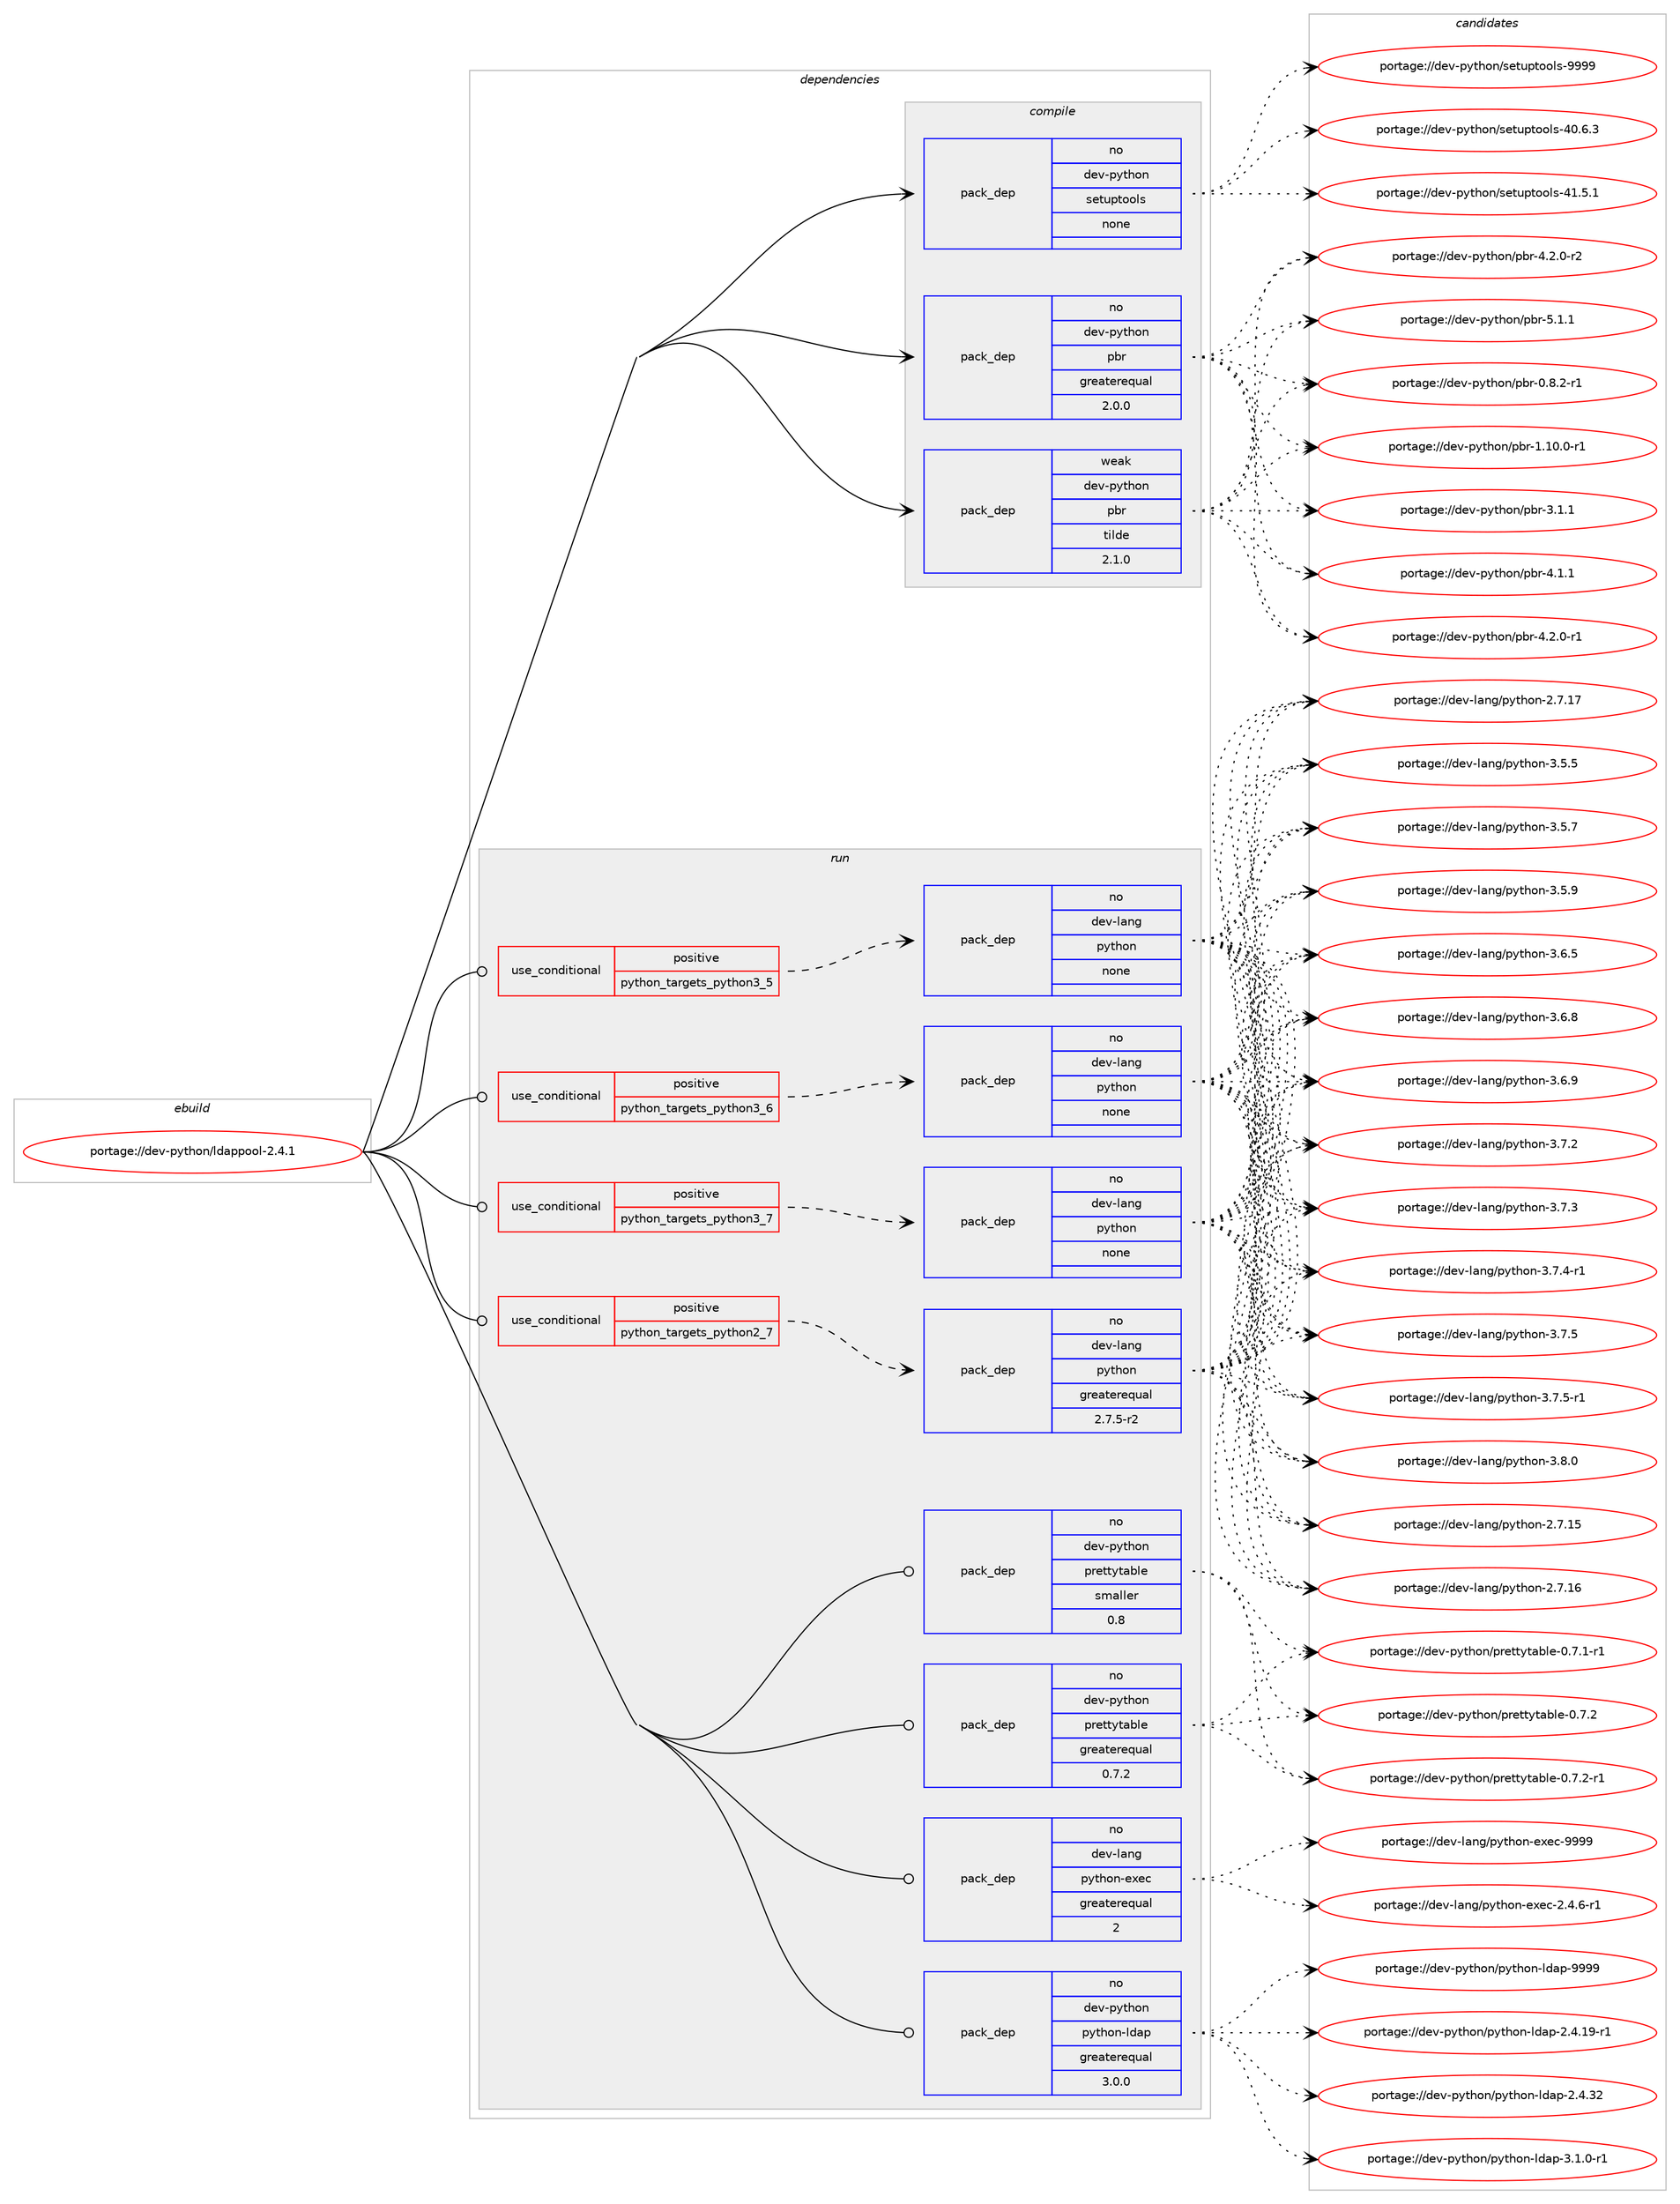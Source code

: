 digraph prolog {

# *************
# Graph options
# *************

newrank=true;
concentrate=true;
compound=true;
graph [rankdir=LR,fontname=Helvetica,fontsize=10,ranksep=1.5];#, ranksep=2.5, nodesep=0.2];
edge  [arrowhead=vee];
node  [fontname=Helvetica,fontsize=10];

# **********
# The ebuild
# **********

subgraph cluster_leftcol {
color=gray;
rank=same;
label=<<i>ebuild</i>>;
id [label="portage://dev-python/ldappool-2.4.1", color=red, width=4, href="../dev-python/ldappool-2.4.1.svg"];
}

# ****************
# The dependencies
# ****************

subgraph cluster_midcol {
color=gray;
label=<<i>dependencies</i>>;
subgraph cluster_compile {
fillcolor="#eeeeee";
style=filled;
label=<<i>compile</i>>;
subgraph pack113085 {
dependency147549 [label=<<TABLE BORDER="0" CELLBORDER="1" CELLSPACING="0" CELLPADDING="4" WIDTH="220"><TR><TD ROWSPAN="6" CELLPADDING="30">pack_dep</TD></TR><TR><TD WIDTH="110">no</TD></TR><TR><TD>dev-python</TD></TR><TR><TD>pbr</TD></TR><TR><TD>greaterequal</TD></TR><TR><TD>2.0.0</TD></TR></TABLE>>, shape=none, color=blue];
}
id:e -> dependency147549:w [weight=20,style="solid",arrowhead="vee"];
subgraph pack113086 {
dependency147550 [label=<<TABLE BORDER="0" CELLBORDER="1" CELLSPACING="0" CELLPADDING="4" WIDTH="220"><TR><TD ROWSPAN="6" CELLPADDING="30">pack_dep</TD></TR><TR><TD WIDTH="110">no</TD></TR><TR><TD>dev-python</TD></TR><TR><TD>setuptools</TD></TR><TR><TD>none</TD></TR><TR><TD></TD></TR></TABLE>>, shape=none, color=blue];
}
id:e -> dependency147550:w [weight=20,style="solid",arrowhead="vee"];
subgraph pack113087 {
dependency147551 [label=<<TABLE BORDER="0" CELLBORDER="1" CELLSPACING="0" CELLPADDING="4" WIDTH="220"><TR><TD ROWSPAN="6" CELLPADDING="30">pack_dep</TD></TR><TR><TD WIDTH="110">weak</TD></TR><TR><TD>dev-python</TD></TR><TR><TD>pbr</TD></TR><TR><TD>tilde</TD></TR><TR><TD>2.1.0</TD></TR></TABLE>>, shape=none, color=blue];
}
id:e -> dependency147551:w [weight=20,style="solid",arrowhead="vee"];
}
subgraph cluster_compileandrun {
fillcolor="#eeeeee";
style=filled;
label=<<i>compile and run</i>>;
}
subgraph cluster_run {
fillcolor="#eeeeee";
style=filled;
label=<<i>run</i>>;
subgraph cond31139 {
dependency147552 [label=<<TABLE BORDER="0" CELLBORDER="1" CELLSPACING="0" CELLPADDING="4"><TR><TD ROWSPAN="3" CELLPADDING="10">use_conditional</TD></TR><TR><TD>positive</TD></TR><TR><TD>python_targets_python2_7</TD></TR></TABLE>>, shape=none, color=red];
subgraph pack113088 {
dependency147553 [label=<<TABLE BORDER="0" CELLBORDER="1" CELLSPACING="0" CELLPADDING="4" WIDTH="220"><TR><TD ROWSPAN="6" CELLPADDING="30">pack_dep</TD></TR><TR><TD WIDTH="110">no</TD></TR><TR><TD>dev-lang</TD></TR><TR><TD>python</TD></TR><TR><TD>greaterequal</TD></TR><TR><TD>2.7.5-r2</TD></TR></TABLE>>, shape=none, color=blue];
}
dependency147552:e -> dependency147553:w [weight=20,style="dashed",arrowhead="vee"];
}
id:e -> dependency147552:w [weight=20,style="solid",arrowhead="odot"];
subgraph cond31140 {
dependency147554 [label=<<TABLE BORDER="0" CELLBORDER="1" CELLSPACING="0" CELLPADDING="4"><TR><TD ROWSPAN="3" CELLPADDING="10">use_conditional</TD></TR><TR><TD>positive</TD></TR><TR><TD>python_targets_python3_5</TD></TR></TABLE>>, shape=none, color=red];
subgraph pack113089 {
dependency147555 [label=<<TABLE BORDER="0" CELLBORDER="1" CELLSPACING="0" CELLPADDING="4" WIDTH="220"><TR><TD ROWSPAN="6" CELLPADDING="30">pack_dep</TD></TR><TR><TD WIDTH="110">no</TD></TR><TR><TD>dev-lang</TD></TR><TR><TD>python</TD></TR><TR><TD>none</TD></TR><TR><TD></TD></TR></TABLE>>, shape=none, color=blue];
}
dependency147554:e -> dependency147555:w [weight=20,style="dashed",arrowhead="vee"];
}
id:e -> dependency147554:w [weight=20,style="solid",arrowhead="odot"];
subgraph cond31141 {
dependency147556 [label=<<TABLE BORDER="0" CELLBORDER="1" CELLSPACING="0" CELLPADDING="4"><TR><TD ROWSPAN="3" CELLPADDING="10">use_conditional</TD></TR><TR><TD>positive</TD></TR><TR><TD>python_targets_python3_6</TD></TR></TABLE>>, shape=none, color=red];
subgraph pack113090 {
dependency147557 [label=<<TABLE BORDER="0" CELLBORDER="1" CELLSPACING="0" CELLPADDING="4" WIDTH="220"><TR><TD ROWSPAN="6" CELLPADDING="30">pack_dep</TD></TR><TR><TD WIDTH="110">no</TD></TR><TR><TD>dev-lang</TD></TR><TR><TD>python</TD></TR><TR><TD>none</TD></TR><TR><TD></TD></TR></TABLE>>, shape=none, color=blue];
}
dependency147556:e -> dependency147557:w [weight=20,style="dashed",arrowhead="vee"];
}
id:e -> dependency147556:w [weight=20,style="solid",arrowhead="odot"];
subgraph cond31142 {
dependency147558 [label=<<TABLE BORDER="0" CELLBORDER="1" CELLSPACING="0" CELLPADDING="4"><TR><TD ROWSPAN="3" CELLPADDING="10">use_conditional</TD></TR><TR><TD>positive</TD></TR><TR><TD>python_targets_python3_7</TD></TR></TABLE>>, shape=none, color=red];
subgraph pack113091 {
dependency147559 [label=<<TABLE BORDER="0" CELLBORDER="1" CELLSPACING="0" CELLPADDING="4" WIDTH="220"><TR><TD ROWSPAN="6" CELLPADDING="30">pack_dep</TD></TR><TR><TD WIDTH="110">no</TD></TR><TR><TD>dev-lang</TD></TR><TR><TD>python</TD></TR><TR><TD>none</TD></TR><TR><TD></TD></TR></TABLE>>, shape=none, color=blue];
}
dependency147558:e -> dependency147559:w [weight=20,style="dashed",arrowhead="vee"];
}
id:e -> dependency147558:w [weight=20,style="solid",arrowhead="odot"];
subgraph pack113092 {
dependency147560 [label=<<TABLE BORDER="0" CELLBORDER="1" CELLSPACING="0" CELLPADDING="4" WIDTH="220"><TR><TD ROWSPAN="6" CELLPADDING="30">pack_dep</TD></TR><TR><TD WIDTH="110">no</TD></TR><TR><TD>dev-lang</TD></TR><TR><TD>python-exec</TD></TR><TR><TD>greaterequal</TD></TR><TR><TD>2</TD></TR></TABLE>>, shape=none, color=blue];
}
id:e -> dependency147560:w [weight=20,style="solid",arrowhead="odot"];
subgraph pack113093 {
dependency147561 [label=<<TABLE BORDER="0" CELLBORDER="1" CELLSPACING="0" CELLPADDING="4" WIDTH="220"><TR><TD ROWSPAN="6" CELLPADDING="30">pack_dep</TD></TR><TR><TD WIDTH="110">no</TD></TR><TR><TD>dev-python</TD></TR><TR><TD>prettytable</TD></TR><TR><TD>greaterequal</TD></TR><TR><TD>0.7.2</TD></TR></TABLE>>, shape=none, color=blue];
}
id:e -> dependency147561:w [weight=20,style="solid",arrowhead="odot"];
subgraph pack113094 {
dependency147562 [label=<<TABLE BORDER="0" CELLBORDER="1" CELLSPACING="0" CELLPADDING="4" WIDTH="220"><TR><TD ROWSPAN="6" CELLPADDING="30">pack_dep</TD></TR><TR><TD WIDTH="110">no</TD></TR><TR><TD>dev-python</TD></TR><TR><TD>prettytable</TD></TR><TR><TD>smaller</TD></TR><TR><TD>0.8</TD></TR></TABLE>>, shape=none, color=blue];
}
id:e -> dependency147562:w [weight=20,style="solid",arrowhead="odot"];
subgraph pack113095 {
dependency147563 [label=<<TABLE BORDER="0" CELLBORDER="1" CELLSPACING="0" CELLPADDING="4" WIDTH="220"><TR><TD ROWSPAN="6" CELLPADDING="30">pack_dep</TD></TR><TR><TD WIDTH="110">no</TD></TR><TR><TD>dev-python</TD></TR><TR><TD>python-ldap</TD></TR><TR><TD>greaterequal</TD></TR><TR><TD>3.0.0</TD></TR></TABLE>>, shape=none, color=blue];
}
id:e -> dependency147563:w [weight=20,style="solid",arrowhead="odot"];
}
}

# **************
# The candidates
# **************

subgraph cluster_choices {
rank=same;
color=gray;
label=<<i>candidates</i>>;

subgraph choice113085 {
color=black;
nodesep=1;
choiceportage1001011184511212111610411111047112981144548465646504511449 [label="portage://dev-python/pbr-0.8.2-r1", color=red, width=4,href="../dev-python/pbr-0.8.2-r1.svg"];
choiceportage100101118451121211161041111104711298114454946494846484511449 [label="portage://dev-python/pbr-1.10.0-r1", color=red, width=4,href="../dev-python/pbr-1.10.0-r1.svg"];
choiceportage100101118451121211161041111104711298114455146494649 [label="portage://dev-python/pbr-3.1.1", color=red, width=4,href="../dev-python/pbr-3.1.1.svg"];
choiceportage100101118451121211161041111104711298114455246494649 [label="portage://dev-python/pbr-4.1.1", color=red, width=4,href="../dev-python/pbr-4.1.1.svg"];
choiceportage1001011184511212111610411111047112981144552465046484511449 [label="portage://dev-python/pbr-4.2.0-r1", color=red, width=4,href="../dev-python/pbr-4.2.0-r1.svg"];
choiceportage1001011184511212111610411111047112981144552465046484511450 [label="portage://dev-python/pbr-4.2.0-r2", color=red, width=4,href="../dev-python/pbr-4.2.0-r2.svg"];
choiceportage100101118451121211161041111104711298114455346494649 [label="portage://dev-python/pbr-5.1.1", color=red, width=4,href="../dev-python/pbr-5.1.1.svg"];
dependency147549:e -> choiceportage1001011184511212111610411111047112981144548465646504511449:w [style=dotted,weight="100"];
dependency147549:e -> choiceportage100101118451121211161041111104711298114454946494846484511449:w [style=dotted,weight="100"];
dependency147549:e -> choiceportage100101118451121211161041111104711298114455146494649:w [style=dotted,weight="100"];
dependency147549:e -> choiceportage100101118451121211161041111104711298114455246494649:w [style=dotted,weight="100"];
dependency147549:e -> choiceportage1001011184511212111610411111047112981144552465046484511449:w [style=dotted,weight="100"];
dependency147549:e -> choiceportage1001011184511212111610411111047112981144552465046484511450:w [style=dotted,weight="100"];
dependency147549:e -> choiceportage100101118451121211161041111104711298114455346494649:w [style=dotted,weight="100"];
}
subgraph choice113086 {
color=black;
nodesep=1;
choiceportage100101118451121211161041111104711510111611711211611111110811545524846544651 [label="portage://dev-python/setuptools-40.6.3", color=red, width=4,href="../dev-python/setuptools-40.6.3.svg"];
choiceportage100101118451121211161041111104711510111611711211611111110811545524946534649 [label="portage://dev-python/setuptools-41.5.1", color=red, width=4,href="../dev-python/setuptools-41.5.1.svg"];
choiceportage10010111845112121116104111110471151011161171121161111111081154557575757 [label="portage://dev-python/setuptools-9999", color=red, width=4,href="../dev-python/setuptools-9999.svg"];
dependency147550:e -> choiceportage100101118451121211161041111104711510111611711211611111110811545524846544651:w [style=dotted,weight="100"];
dependency147550:e -> choiceportage100101118451121211161041111104711510111611711211611111110811545524946534649:w [style=dotted,weight="100"];
dependency147550:e -> choiceportage10010111845112121116104111110471151011161171121161111111081154557575757:w [style=dotted,weight="100"];
}
subgraph choice113087 {
color=black;
nodesep=1;
choiceportage1001011184511212111610411111047112981144548465646504511449 [label="portage://dev-python/pbr-0.8.2-r1", color=red, width=4,href="../dev-python/pbr-0.8.2-r1.svg"];
choiceportage100101118451121211161041111104711298114454946494846484511449 [label="portage://dev-python/pbr-1.10.0-r1", color=red, width=4,href="../dev-python/pbr-1.10.0-r1.svg"];
choiceportage100101118451121211161041111104711298114455146494649 [label="portage://dev-python/pbr-3.1.1", color=red, width=4,href="../dev-python/pbr-3.1.1.svg"];
choiceportage100101118451121211161041111104711298114455246494649 [label="portage://dev-python/pbr-4.1.1", color=red, width=4,href="../dev-python/pbr-4.1.1.svg"];
choiceportage1001011184511212111610411111047112981144552465046484511449 [label="portage://dev-python/pbr-4.2.0-r1", color=red, width=4,href="../dev-python/pbr-4.2.0-r1.svg"];
choiceportage1001011184511212111610411111047112981144552465046484511450 [label="portage://dev-python/pbr-4.2.0-r2", color=red, width=4,href="../dev-python/pbr-4.2.0-r2.svg"];
choiceportage100101118451121211161041111104711298114455346494649 [label="portage://dev-python/pbr-5.1.1", color=red, width=4,href="../dev-python/pbr-5.1.1.svg"];
dependency147551:e -> choiceportage1001011184511212111610411111047112981144548465646504511449:w [style=dotted,weight="100"];
dependency147551:e -> choiceportage100101118451121211161041111104711298114454946494846484511449:w [style=dotted,weight="100"];
dependency147551:e -> choiceportage100101118451121211161041111104711298114455146494649:w [style=dotted,weight="100"];
dependency147551:e -> choiceportage100101118451121211161041111104711298114455246494649:w [style=dotted,weight="100"];
dependency147551:e -> choiceportage1001011184511212111610411111047112981144552465046484511449:w [style=dotted,weight="100"];
dependency147551:e -> choiceportage1001011184511212111610411111047112981144552465046484511450:w [style=dotted,weight="100"];
dependency147551:e -> choiceportage100101118451121211161041111104711298114455346494649:w [style=dotted,weight="100"];
}
subgraph choice113088 {
color=black;
nodesep=1;
choiceportage10010111845108971101034711212111610411111045504655464953 [label="portage://dev-lang/python-2.7.15", color=red, width=4,href="../dev-lang/python-2.7.15.svg"];
choiceportage10010111845108971101034711212111610411111045504655464954 [label="portage://dev-lang/python-2.7.16", color=red, width=4,href="../dev-lang/python-2.7.16.svg"];
choiceportage10010111845108971101034711212111610411111045504655464955 [label="portage://dev-lang/python-2.7.17", color=red, width=4,href="../dev-lang/python-2.7.17.svg"];
choiceportage100101118451089711010347112121116104111110455146534653 [label="portage://dev-lang/python-3.5.5", color=red, width=4,href="../dev-lang/python-3.5.5.svg"];
choiceportage100101118451089711010347112121116104111110455146534655 [label="portage://dev-lang/python-3.5.7", color=red, width=4,href="../dev-lang/python-3.5.7.svg"];
choiceportage100101118451089711010347112121116104111110455146534657 [label="portage://dev-lang/python-3.5.9", color=red, width=4,href="../dev-lang/python-3.5.9.svg"];
choiceportage100101118451089711010347112121116104111110455146544653 [label="portage://dev-lang/python-3.6.5", color=red, width=4,href="../dev-lang/python-3.6.5.svg"];
choiceportage100101118451089711010347112121116104111110455146544656 [label="portage://dev-lang/python-3.6.8", color=red, width=4,href="../dev-lang/python-3.6.8.svg"];
choiceportage100101118451089711010347112121116104111110455146544657 [label="portage://dev-lang/python-3.6.9", color=red, width=4,href="../dev-lang/python-3.6.9.svg"];
choiceportage100101118451089711010347112121116104111110455146554650 [label="portage://dev-lang/python-3.7.2", color=red, width=4,href="../dev-lang/python-3.7.2.svg"];
choiceportage100101118451089711010347112121116104111110455146554651 [label="portage://dev-lang/python-3.7.3", color=red, width=4,href="../dev-lang/python-3.7.3.svg"];
choiceportage1001011184510897110103471121211161041111104551465546524511449 [label="portage://dev-lang/python-3.7.4-r1", color=red, width=4,href="../dev-lang/python-3.7.4-r1.svg"];
choiceportage100101118451089711010347112121116104111110455146554653 [label="portage://dev-lang/python-3.7.5", color=red, width=4,href="../dev-lang/python-3.7.5.svg"];
choiceportage1001011184510897110103471121211161041111104551465546534511449 [label="portage://dev-lang/python-3.7.5-r1", color=red, width=4,href="../dev-lang/python-3.7.5-r1.svg"];
choiceportage100101118451089711010347112121116104111110455146564648 [label="portage://dev-lang/python-3.8.0", color=red, width=4,href="../dev-lang/python-3.8.0.svg"];
dependency147553:e -> choiceportage10010111845108971101034711212111610411111045504655464953:w [style=dotted,weight="100"];
dependency147553:e -> choiceportage10010111845108971101034711212111610411111045504655464954:w [style=dotted,weight="100"];
dependency147553:e -> choiceportage10010111845108971101034711212111610411111045504655464955:w [style=dotted,weight="100"];
dependency147553:e -> choiceportage100101118451089711010347112121116104111110455146534653:w [style=dotted,weight="100"];
dependency147553:e -> choiceportage100101118451089711010347112121116104111110455146534655:w [style=dotted,weight="100"];
dependency147553:e -> choiceportage100101118451089711010347112121116104111110455146534657:w [style=dotted,weight="100"];
dependency147553:e -> choiceportage100101118451089711010347112121116104111110455146544653:w [style=dotted,weight="100"];
dependency147553:e -> choiceportage100101118451089711010347112121116104111110455146544656:w [style=dotted,weight="100"];
dependency147553:e -> choiceportage100101118451089711010347112121116104111110455146544657:w [style=dotted,weight="100"];
dependency147553:e -> choiceportage100101118451089711010347112121116104111110455146554650:w [style=dotted,weight="100"];
dependency147553:e -> choiceportage100101118451089711010347112121116104111110455146554651:w [style=dotted,weight="100"];
dependency147553:e -> choiceportage1001011184510897110103471121211161041111104551465546524511449:w [style=dotted,weight="100"];
dependency147553:e -> choiceportage100101118451089711010347112121116104111110455146554653:w [style=dotted,weight="100"];
dependency147553:e -> choiceportage1001011184510897110103471121211161041111104551465546534511449:w [style=dotted,weight="100"];
dependency147553:e -> choiceportage100101118451089711010347112121116104111110455146564648:w [style=dotted,weight="100"];
}
subgraph choice113089 {
color=black;
nodesep=1;
choiceportage10010111845108971101034711212111610411111045504655464953 [label="portage://dev-lang/python-2.7.15", color=red, width=4,href="../dev-lang/python-2.7.15.svg"];
choiceportage10010111845108971101034711212111610411111045504655464954 [label="portage://dev-lang/python-2.7.16", color=red, width=4,href="../dev-lang/python-2.7.16.svg"];
choiceportage10010111845108971101034711212111610411111045504655464955 [label="portage://dev-lang/python-2.7.17", color=red, width=4,href="../dev-lang/python-2.7.17.svg"];
choiceportage100101118451089711010347112121116104111110455146534653 [label="portage://dev-lang/python-3.5.5", color=red, width=4,href="../dev-lang/python-3.5.5.svg"];
choiceportage100101118451089711010347112121116104111110455146534655 [label="portage://dev-lang/python-3.5.7", color=red, width=4,href="../dev-lang/python-3.5.7.svg"];
choiceportage100101118451089711010347112121116104111110455146534657 [label="portage://dev-lang/python-3.5.9", color=red, width=4,href="../dev-lang/python-3.5.9.svg"];
choiceportage100101118451089711010347112121116104111110455146544653 [label="portage://dev-lang/python-3.6.5", color=red, width=4,href="../dev-lang/python-3.6.5.svg"];
choiceportage100101118451089711010347112121116104111110455146544656 [label="portage://dev-lang/python-3.6.8", color=red, width=4,href="../dev-lang/python-3.6.8.svg"];
choiceportage100101118451089711010347112121116104111110455146544657 [label="portage://dev-lang/python-3.6.9", color=red, width=4,href="../dev-lang/python-3.6.9.svg"];
choiceportage100101118451089711010347112121116104111110455146554650 [label="portage://dev-lang/python-3.7.2", color=red, width=4,href="../dev-lang/python-3.7.2.svg"];
choiceportage100101118451089711010347112121116104111110455146554651 [label="portage://dev-lang/python-3.7.3", color=red, width=4,href="../dev-lang/python-3.7.3.svg"];
choiceportage1001011184510897110103471121211161041111104551465546524511449 [label="portage://dev-lang/python-3.7.4-r1", color=red, width=4,href="../dev-lang/python-3.7.4-r1.svg"];
choiceportage100101118451089711010347112121116104111110455146554653 [label="portage://dev-lang/python-3.7.5", color=red, width=4,href="../dev-lang/python-3.7.5.svg"];
choiceportage1001011184510897110103471121211161041111104551465546534511449 [label="portage://dev-lang/python-3.7.5-r1", color=red, width=4,href="../dev-lang/python-3.7.5-r1.svg"];
choiceportage100101118451089711010347112121116104111110455146564648 [label="portage://dev-lang/python-3.8.0", color=red, width=4,href="../dev-lang/python-3.8.0.svg"];
dependency147555:e -> choiceportage10010111845108971101034711212111610411111045504655464953:w [style=dotted,weight="100"];
dependency147555:e -> choiceportage10010111845108971101034711212111610411111045504655464954:w [style=dotted,weight="100"];
dependency147555:e -> choiceportage10010111845108971101034711212111610411111045504655464955:w [style=dotted,weight="100"];
dependency147555:e -> choiceportage100101118451089711010347112121116104111110455146534653:w [style=dotted,weight="100"];
dependency147555:e -> choiceportage100101118451089711010347112121116104111110455146534655:w [style=dotted,weight="100"];
dependency147555:e -> choiceportage100101118451089711010347112121116104111110455146534657:w [style=dotted,weight="100"];
dependency147555:e -> choiceportage100101118451089711010347112121116104111110455146544653:w [style=dotted,weight="100"];
dependency147555:e -> choiceportage100101118451089711010347112121116104111110455146544656:w [style=dotted,weight="100"];
dependency147555:e -> choiceportage100101118451089711010347112121116104111110455146544657:w [style=dotted,weight="100"];
dependency147555:e -> choiceportage100101118451089711010347112121116104111110455146554650:w [style=dotted,weight="100"];
dependency147555:e -> choiceportage100101118451089711010347112121116104111110455146554651:w [style=dotted,weight="100"];
dependency147555:e -> choiceportage1001011184510897110103471121211161041111104551465546524511449:w [style=dotted,weight="100"];
dependency147555:e -> choiceportage100101118451089711010347112121116104111110455146554653:w [style=dotted,weight="100"];
dependency147555:e -> choiceportage1001011184510897110103471121211161041111104551465546534511449:w [style=dotted,weight="100"];
dependency147555:e -> choiceportage100101118451089711010347112121116104111110455146564648:w [style=dotted,weight="100"];
}
subgraph choice113090 {
color=black;
nodesep=1;
choiceportage10010111845108971101034711212111610411111045504655464953 [label="portage://dev-lang/python-2.7.15", color=red, width=4,href="../dev-lang/python-2.7.15.svg"];
choiceportage10010111845108971101034711212111610411111045504655464954 [label="portage://dev-lang/python-2.7.16", color=red, width=4,href="../dev-lang/python-2.7.16.svg"];
choiceportage10010111845108971101034711212111610411111045504655464955 [label="portage://dev-lang/python-2.7.17", color=red, width=4,href="../dev-lang/python-2.7.17.svg"];
choiceportage100101118451089711010347112121116104111110455146534653 [label="portage://dev-lang/python-3.5.5", color=red, width=4,href="../dev-lang/python-3.5.5.svg"];
choiceportage100101118451089711010347112121116104111110455146534655 [label="portage://dev-lang/python-3.5.7", color=red, width=4,href="../dev-lang/python-3.5.7.svg"];
choiceportage100101118451089711010347112121116104111110455146534657 [label="portage://dev-lang/python-3.5.9", color=red, width=4,href="../dev-lang/python-3.5.9.svg"];
choiceportage100101118451089711010347112121116104111110455146544653 [label="portage://dev-lang/python-3.6.5", color=red, width=4,href="../dev-lang/python-3.6.5.svg"];
choiceportage100101118451089711010347112121116104111110455146544656 [label="portage://dev-lang/python-3.6.8", color=red, width=4,href="../dev-lang/python-3.6.8.svg"];
choiceportage100101118451089711010347112121116104111110455146544657 [label="portage://dev-lang/python-3.6.9", color=red, width=4,href="../dev-lang/python-3.6.9.svg"];
choiceportage100101118451089711010347112121116104111110455146554650 [label="portage://dev-lang/python-3.7.2", color=red, width=4,href="../dev-lang/python-3.7.2.svg"];
choiceportage100101118451089711010347112121116104111110455146554651 [label="portage://dev-lang/python-3.7.3", color=red, width=4,href="../dev-lang/python-3.7.3.svg"];
choiceportage1001011184510897110103471121211161041111104551465546524511449 [label="portage://dev-lang/python-3.7.4-r1", color=red, width=4,href="../dev-lang/python-3.7.4-r1.svg"];
choiceportage100101118451089711010347112121116104111110455146554653 [label="portage://dev-lang/python-3.7.5", color=red, width=4,href="../dev-lang/python-3.7.5.svg"];
choiceportage1001011184510897110103471121211161041111104551465546534511449 [label="portage://dev-lang/python-3.7.5-r1", color=red, width=4,href="../dev-lang/python-3.7.5-r1.svg"];
choiceportage100101118451089711010347112121116104111110455146564648 [label="portage://dev-lang/python-3.8.0", color=red, width=4,href="../dev-lang/python-3.8.0.svg"];
dependency147557:e -> choiceportage10010111845108971101034711212111610411111045504655464953:w [style=dotted,weight="100"];
dependency147557:e -> choiceportage10010111845108971101034711212111610411111045504655464954:w [style=dotted,weight="100"];
dependency147557:e -> choiceportage10010111845108971101034711212111610411111045504655464955:w [style=dotted,weight="100"];
dependency147557:e -> choiceportage100101118451089711010347112121116104111110455146534653:w [style=dotted,weight="100"];
dependency147557:e -> choiceportage100101118451089711010347112121116104111110455146534655:w [style=dotted,weight="100"];
dependency147557:e -> choiceportage100101118451089711010347112121116104111110455146534657:w [style=dotted,weight="100"];
dependency147557:e -> choiceportage100101118451089711010347112121116104111110455146544653:w [style=dotted,weight="100"];
dependency147557:e -> choiceportage100101118451089711010347112121116104111110455146544656:w [style=dotted,weight="100"];
dependency147557:e -> choiceportage100101118451089711010347112121116104111110455146544657:w [style=dotted,weight="100"];
dependency147557:e -> choiceportage100101118451089711010347112121116104111110455146554650:w [style=dotted,weight="100"];
dependency147557:e -> choiceportage100101118451089711010347112121116104111110455146554651:w [style=dotted,weight="100"];
dependency147557:e -> choiceportage1001011184510897110103471121211161041111104551465546524511449:w [style=dotted,weight="100"];
dependency147557:e -> choiceportage100101118451089711010347112121116104111110455146554653:w [style=dotted,weight="100"];
dependency147557:e -> choiceportage1001011184510897110103471121211161041111104551465546534511449:w [style=dotted,weight="100"];
dependency147557:e -> choiceportage100101118451089711010347112121116104111110455146564648:w [style=dotted,weight="100"];
}
subgraph choice113091 {
color=black;
nodesep=1;
choiceportage10010111845108971101034711212111610411111045504655464953 [label="portage://dev-lang/python-2.7.15", color=red, width=4,href="../dev-lang/python-2.7.15.svg"];
choiceportage10010111845108971101034711212111610411111045504655464954 [label="portage://dev-lang/python-2.7.16", color=red, width=4,href="../dev-lang/python-2.7.16.svg"];
choiceportage10010111845108971101034711212111610411111045504655464955 [label="portage://dev-lang/python-2.7.17", color=red, width=4,href="../dev-lang/python-2.7.17.svg"];
choiceportage100101118451089711010347112121116104111110455146534653 [label="portage://dev-lang/python-3.5.5", color=red, width=4,href="../dev-lang/python-3.5.5.svg"];
choiceportage100101118451089711010347112121116104111110455146534655 [label="portage://dev-lang/python-3.5.7", color=red, width=4,href="../dev-lang/python-3.5.7.svg"];
choiceportage100101118451089711010347112121116104111110455146534657 [label="portage://dev-lang/python-3.5.9", color=red, width=4,href="../dev-lang/python-3.5.9.svg"];
choiceportage100101118451089711010347112121116104111110455146544653 [label="portage://dev-lang/python-3.6.5", color=red, width=4,href="../dev-lang/python-3.6.5.svg"];
choiceportage100101118451089711010347112121116104111110455146544656 [label="portage://dev-lang/python-3.6.8", color=red, width=4,href="../dev-lang/python-3.6.8.svg"];
choiceportage100101118451089711010347112121116104111110455146544657 [label="portage://dev-lang/python-3.6.9", color=red, width=4,href="../dev-lang/python-3.6.9.svg"];
choiceportage100101118451089711010347112121116104111110455146554650 [label="portage://dev-lang/python-3.7.2", color=red, width=4,href="../dev-lang/python-3.7.2.svg"];
choiceportage100101118451089711010347112121116104111110455146554651 [label="portage://dev-lang/python-3.7.3", color=red, width=4,href="../dev-lang/python-3.7.3.svg"];
choiceportage1001011184510897110103471121211161041111104551465546524511449 [label="portage://dev-lang/python-3.7.4-r1", color=red, width=4,href="../dev-lang/python-3.7.4-r1.svg"];
choiceportage100101118451089711010347112121116104111110455146554653 [label="portage://dev-lang/python-3.7.5", color=red, width=4,href="../dev-lang/python-3.7.5.svg"];
choiceportage1001011184510897110103471121211161041111104551465546534511449 [label="portage://dev-lang/python-3.7.5-r1", color=red, width=4,href="../dev-lang/python-3.7.5-r1.svg"];
choiceportage100101118451089711010347112121116104111110455146564648 [label="portage://dev-lang/python-3.8.0", color=red, width=4,href="../dev-lang/python-3.8.0.svg"];
dependency147559:e -> choiceportage10010111845108971101034711212111610411111045504655464953:w [style=dotted,weight="100"];
dependency147559:e -> choiceportage10010111845108971101034711212111610411111045504655464954:w [style=dotted,weight="100"];
dependency147559:e -> choiceportage10010111845108971101034711212111610411111045504655464955:w [style=dotted,weight="100"];
dependency147559:e -> choiceportage100101118451089711010347112121116104111110455146534653:w [style=dotted,weight="100"];
dependency147559:e -> choiceportage100101118451089711010347112121116104111110455146534655:w [style=dotted,weight="100"];
dependency147559:e -> choiceportage100101118451089711010347112121116104111110455146534657:w [style=dotted,weight="100"];
dependency147559:e -> choiceportage100101118451089711010347112121116104111110455146544653:w [style=dotted,weight="100"];
dependency147559:e -> choiceportage100101118451089711010347112121116104111110455146544656:w [style=dotted,weight="100"];
dependency147559:e -> choiceportage100101118451089711010347112121116104111110455146544657:w [style=dotted,weight="100"];
dependency147559:e -> choiceportage100101118451089711010347112121116104111110455146554650:w [style=dotted,weight="100"];
dependency147559:e -> choiceportage100101118451089711010347112121116104111110455146554651:w [style=dotted,weight="100"];
dependency147559:e -> choiceportage1001011184510897110103471121211161041111104551465546524511449:w [style=dotted,weight="100"];
dependency147559:e -> choiceportage100101118451089711010347112121116104111110455146554653:w [style=dotted,weight="100"];
dependency147559:e -> choiceportage1001011184510897110103471121211161041111104551465546534511449:w [style=dotted,weight="100"];
dependency147559:e -> choiceportage100101118451089711010347112121116104111110455146564648:w [style=dotted,weight="100"];
}
subgraph choice113092 {
color=black;
nodesep=1;
choiceportage10010111845108971101034711212111610411111045101120101994550465246544511449 [label="portage://dev-lang/python-exec-2.4.6-r1", color=red, width=4,href="../dev-lang/python-exec-2.4.6-r1.svg"];
choiceportage10010111845108971101034711212111610411111045101120101994557575757 [label="portage://dev-lang/python-exec-9999", color=red, width=4,href="../dev-lang/python-exec-9999.svg"];
dependency147560:e -> choiceportage10010111845108971101034711212111610411111045101120101994550465246544511449:w [style=dotted,weight="100"];
dependency147560:e -> choiceportage10010111845108971101034711212111610411111045101120101994557575757:w [style=dotted,weight="100"];
}
subgraph choice113093 {
color=black;
nodesep=1;
choiceportage100101118451121211161041111104711211410111611612111697981081014548465546494511449 [label="portage://dev-python/prettytable-0.7.1-r1", color=red, width=4,href="../dev-python/prettytable-0.7.1-r1.svg"];
choiceportage10010111845112121116104111110471121141011161161211169798108101454846554650 [label="portage://dev-python/prettytable-0.7.2", color=red, width=4,href="../dev-python/prettytable-0.7.2.svg"];
choiceportage100101118451121211161041111104711211410111611612111697981081014548465546504511449 [label="portage://dev-python/prettytable-0.7.2-r1", color=red, width=4,href="../dev-python/prettytable-0.7.2-r1.svg"];
dependency147561:e -> choiceportage100101118451121211161041111104711211410111611612111697981081014548465546494511449:w [style=dotted,weight="100"];
dependency147561:e -> choiceportage10010111845112121116104111110471121141011161161211169798108101454846554650:w [style=dotted,weight="100"];
dependency147561:e -> choiceportage100101118451121211161041111104711211410111611612111697981081014548465546504511449:w [style=dotted,weight="100"];
}
subgraph choice113094 {
color=black;
nodesep=1;
choiceportage100101118451121211161041111104711211410111611612111697981081014548465546494511449 [label="portage://dev-python/prettytable-0.7.1-r1", color=red, width=4,href="../dev-python/prettytable-0.7.1-r1.svg"];
choiceportage10010111845112121116104111110471121141011161161211169798108101454846554650 [label="portage://dev-python/prettytable-0.7.2", color=red, width=4,href="../dev-python/prettytable-0.7.2.svg"];
choiceportage100101118451121211161041111104711211410111611612111697981081014548465546504511449 [label="portage://dev-python/prettytable-0.7.2-r1", color=red, width=4,href="../dev-python/prettytable-0.7.2-r1.svg"];
dependency147562:e -> choiceportage100101118451121211161041111104711211410111611612111697981081014548465546494511449:w [style=dotted,weight="100"];
dependency147562:e -> choiceportage10010111845112121116104111110471121141011161161211169798108101454846554650:w [style=dotted,weight="100"];
dependency147562:e -> choiceportage100101118451121211161041111104711211410111611612111697981081014548465546504511449:w [style=dotted,weight="100"];
}
subgraph choice113095 {
color=black;
nodesep=1;
choiceportage10010111845112121116104111110471121211161041111104510810097112455046524649574511449 [label="portage://dev-python/python-ldap-2.4.19-r1", color=red, width=4,href="../dev-python/python-ldap-2.4.19-r1.svg"];
choiceportage1001011184511212111610411111047112121116104111110451081009711245504652465150 [label="portage://dev-python/python-ldap-2.4.32", color=red, width=4,href="../dev-python/python-ldap-2.4.32.svg"];
choiceportage100101118451121211161041111104711212111610411111045108100971124551464946484511449 [label="portage://dev-python/python-ldap-3.1.0-r1", color=red, width=4,href="../dev-python/python-ldap-3.1.0-r1.svg"];
choiceportage100101118451121211161041111104711212111610411111045108100971124557575757 [label="portage://dev-python/python-ldap-9999", color=red, width=4,href="../dev-python/python-ldap-9999.svg"];
dependency147563:e -> choiceportage10010111845112121116104111110471121211161041111104510810097112455046524649574511449:w [style=dotted,weight="100"];
dependency147563:e -> choiceportage1001011184511212111610411111047112121116104111110451081009711245504652465150:w [style=dotted,weight="100"];
dependency147563:e -> choiceportage100101118451121211161041111104711212111610411111045108100971124551464946484511449:w [style=dotted,weight="100"];
dependency147563:e -> choiceportage100101118451121211161041111104711212111610411111045108100971124557575757:w [style=dotted,weight="100"];
}
}

}

